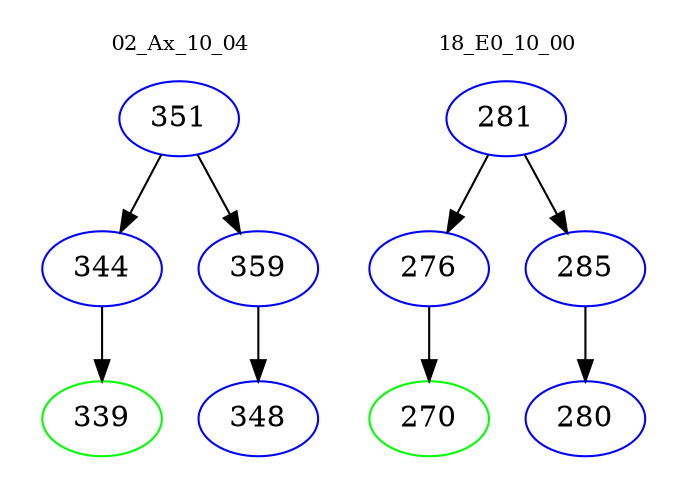 digraph{
subgraph cluster_0 {
color = white
label = "02_Ax_10_04";
fontsize=10;
T0_351 [label="351", color="blue"]
T0_351 -> T0_344 [color="black"]
T0_344 [label="344", color="blue"]
T0_344 -> T0_339 [color="black"]
T0_339 [label="339", color="green"]
T0_351 -> T0_359 [color="black"]
T0_359 [label="359", color="blue"]
T0_359 -> T0_348 [color="black"]
T0_348 [label="348", color="blue"]
}
subgraph cluster_1 {
color = white
label = "18_E0_10_00";
fontsize=10;
T1_281 [label="281", color="blue"]
T1_281 -> T1_276 [color="black"]
T1_276 [label="276", color="blue"]
T1_276 -> T1_270 [color="black"]
T1_270 [label="270", color="green"]
T1_281 -> T1_285 [color="black"]
T1_285 [label="285", color="blue"]
T1_285 -> T1_280 [color="black"]
T1_280 [label="280", color="blue"]
}
}
